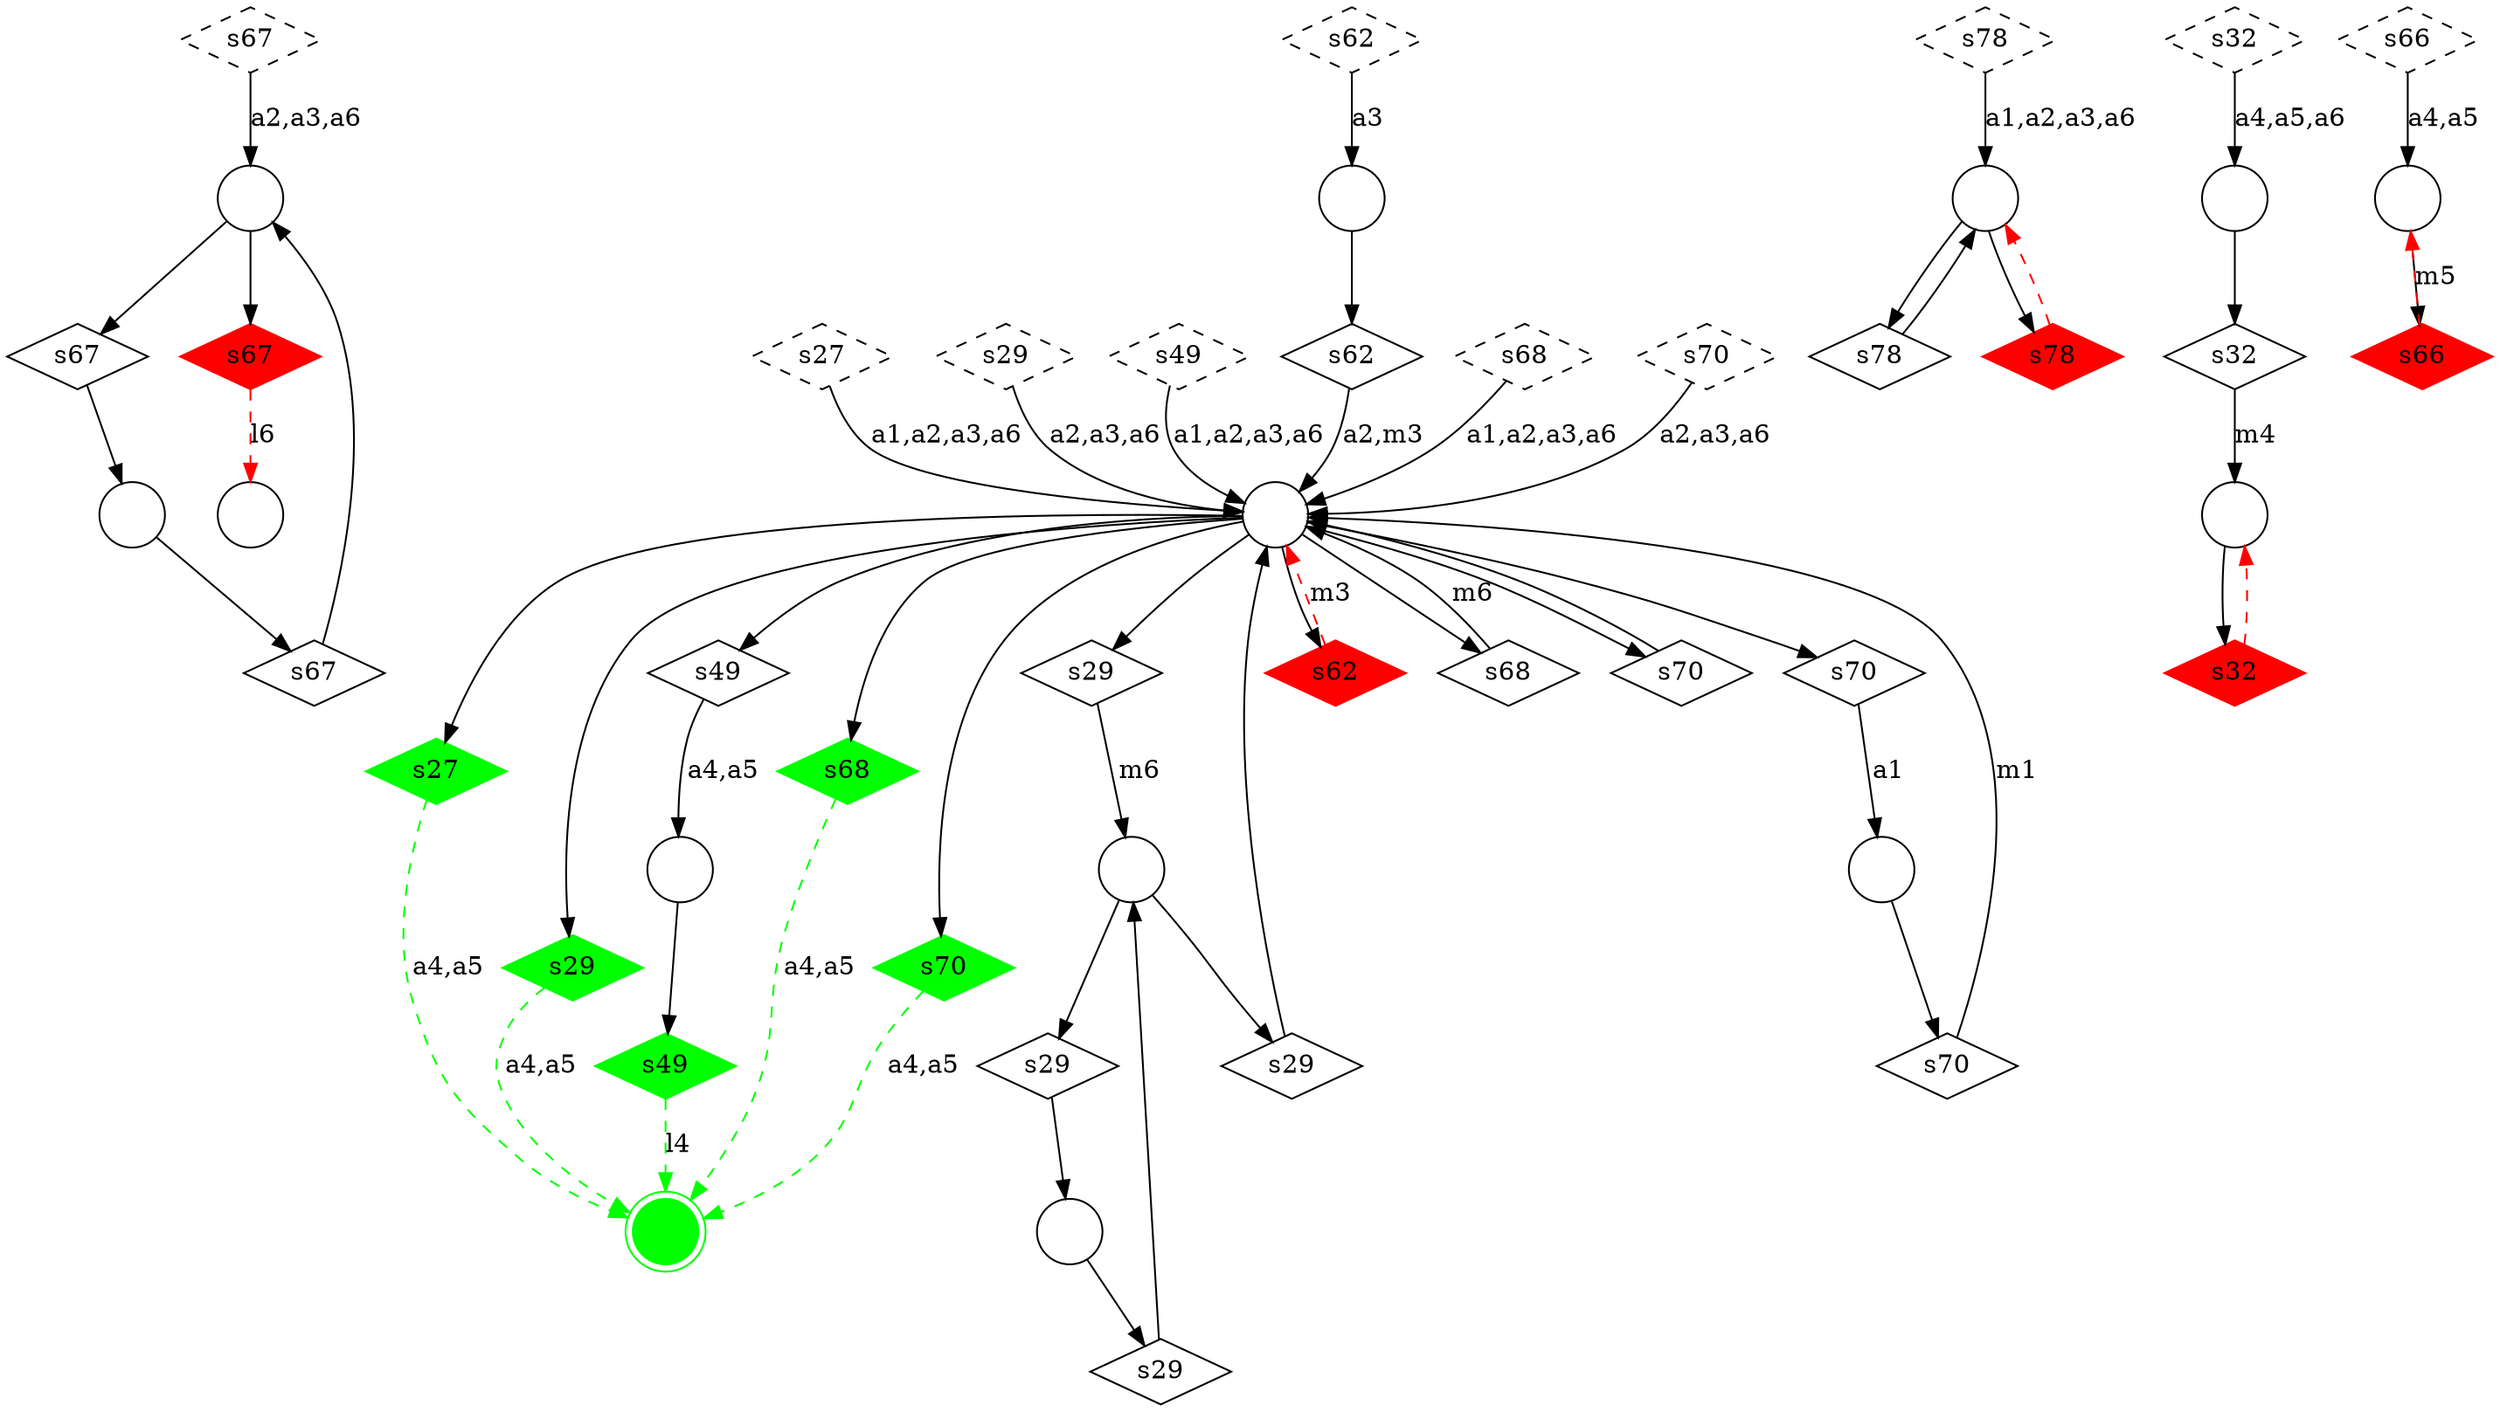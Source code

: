digraph G {
  m10 [shape=circle,  label=""];
  m7 [shape=circle,  label=""];
  m11 [shape=circle,  label=""];
  m3 [shape=circle,  label=""];
  m13 [shape=circle,  label=""];
  m2 [shape=circle,  label=""];
  m1 [shape=circle,  label=""];
  m4 [shape=circle,  label=""];
  m8 [shape=circle,  label=""];
  m6 [shape=circle,  label=""];
  m0 [shape=doublecircle, color = "green", style = "filled", label=""];
  m12 [shape=circle,  label=""];
  m9 [shape=circle,  label=""];
  m5 [shape=circle,  label=""];
  u_s27_0 [shape=diamond, style = "dashed", label="s27"];
  u_s27_1 [shape=diamond, color = "green", style = "filled", label="s27"];
  u_s29_0 [shape=diamond, style = "dashed", label="s29"];
  u_s29_1 [shape=diamond,  label="s29"];
  u_s29_2 [shape=diamond,  label="s29"];
  u_s29_3 [shape=diamond,  label="s29"];
  u_s29_4 [shape=diamond,  label="s29"];
  u_s29_5 [shape=diamond, color = "green", style = "filled", label="s29"];
  u_s32_0 [shape=diamond, style = "dashed", label="s32"];
  u_s32_1 [shape=diamond,  label="s32"];
  u_s32_2 [shape=diamond, color = "red", style = "filled", label="s32"];
  u_s49_0 [shape=diamond, style = "dashed", label="s49"];
  u_s49_1 [shape=diamond,  label="s49"];
  u_s49_2 [shape=diamond, color = "green", style = "filled", label="s49"];
  u_s62_0 [shape=diamond, style = "dashed", label="s62"];
  u_s62_1 [shape=diamond,  label="s62"];
  u_s62_2 [shape=diamond, color = "red", style = "filled", label="s62"];
  u_s66_0 [shape=diamond, style = "dashed", label="s66"];
  u_s66_1 [shape=diamond, color = "red", style = "filled", label="s66"];
  u_s67_0 [shape=diamond, style = "dashed", label="s67"];
  u_s67_1 [shape=diamond,  label="s67"];
  u_s67_2 [shape=diamond,  label="s67"];
  u_s67_3 [shape=diamond, color = "red", style = "filled", label="s67"];
  u_s68_0 [shape=diamond, style = "dashed", label="s68"];
  u_s68_1 [shape=diamond,  label="s68"];
  u_s68_2 [shape=diamond, color = "green", style = "filled", label="s68"];
  u_s70_0 [shape=diamond, style = "dashed", label="s70"];
  u_s70_1 [shape=diamond,  label="s70"];
  u_s70_2 [shape=diamond,  label="s70"];
  u_s70_3 [shape=diamond,  label="s70"];
  u_s70_4 [shape=diamond, color = "green", style = "filled", label="s70"];
  u_s78_0 [shape=diamond, style = "dashed", label="s78"];
  u_s78_1 [shape=diamond,  label="s78"];
  u_s78_2 [shape=diamond, color = "red", style = "filled", label="s78"];
  u_s27_0 -> m11 [label="a1,a2,a3,a6" ];
  m11 -> u_s27_1 [label="" ];
  u_s27_1 -> m0 [label="a4,a5" , color = "green", style = "dashed"];
  u_s29_0 -> m11 [label="a2,a3,a6" ];
  m11 -> u_s29_1 [label="" ];
  u_s29_1 -> m6 [label="m6" ];
  m6 -> u_s29_2 [label="" ];
  u_s29_2 -> m12 [label="" ];
  m12 -> u_s29_3 [label="" ];
  u_s29_3 -> m6 [label="" ];
  m6 -> u_s29_4 [label="" ];
  u_s29_4 -> m11 [label="" ];
  m11 -> u_s29_5 [label="" ];
  u_s29_5 -> m0 [label="a4,a5" , color = "green", style = "dashed"];
  u_s32_0 -> m5 [label="a4,a5,a6" ];
  m5 -> u_s32_1 [label="" ];
  u_s32_1 -> m2 [label="m4" ];
  m2 -> u_s32_2 [label="" ];
  u_s32_2 -> m2 [label="" , color = "red", style = "dashed"];
  u_s49_0 -> m11 [label="a1,a2,a3,a6" ];
  m11 -> u_s49_1 [label="" ];
  u_s49_1 -> m1 [label="a4,a5" ];
  m1 -> u_s49_2 [label="" ];
  u_s49_2 -> m0 [label="l4" , color = "green", style = "dashed"];
  u_s62_0 -> m7 [label="a3" ];
  m7 -> u_s62_1 [label="" ];
  u_s62_1 -> m11 [label="a2,m3" ];
  m11 -> u_s62_2 [label="" ];
  u_s62_2 -> m11 [label="m3" , color = "red", style = "dashed"];
  u_s66_0 -> m8 [label="a4,a5" ];
  m8 -> u_s66_1 [label="" ];
  u_s66_1 -> m8 [label="m5" , color = "red", style = "dashed"];
  u_s67_0 -> m4 [label="a2,a3,a6" ];
  m4 -> u_s67_1 [label="" ];
  u_s67_1 -> m13 [label="" ];
  m13 -> u_s67_2 [label="" ];
  u_s67_2 -> m4 [label="" ];
  m4 -> u_s67_3 [label="" ];
  u_s67_3 -> m10 [label="l6" , color = "red", style = "dashed"];
  u_s68_0 -> m11 [label="a1,a2,a3,a6" ];
  m11 -> u_s68_1 [label="" ];
  u_s68_1 -> m11 [label="m6" ];
  m11 -> u_s68_2 [label="" ];
  u_s68_2 -> m0 [label="a4,a5" , color = "green", style = "dashed"];
  u_s70_0 -> m11 [label="a2,a3,a6" ];
  m11 -> u_s70_1 [label="" ];
  u_s70_1 -> m11 [label="" ];
  m11 -> u_s70_2 [label="" ];
  u_s70_2 -> m9 [label="a1" ];
  m9 -> u_s70_3 [label="" ];
  u_s70_3 -> m11 [label="m1" ];
  m11 -> u_s70_4 [label="" ];
  u_s70_4 -> m0 [label="a4,a5" , color = "green", style = "dashed"];
  u_s78_0 -> m3 [label="a1,a2,a3,a6" ];
  m3 -> u_s78_1 [label="" ];
  u_s78_1 -> m3 [label="" ];
  m3 -> u_s78_2 [label="" ];
  u_s78_2 -> m3 [label="" , color = "red", style = "dashed"];
}
